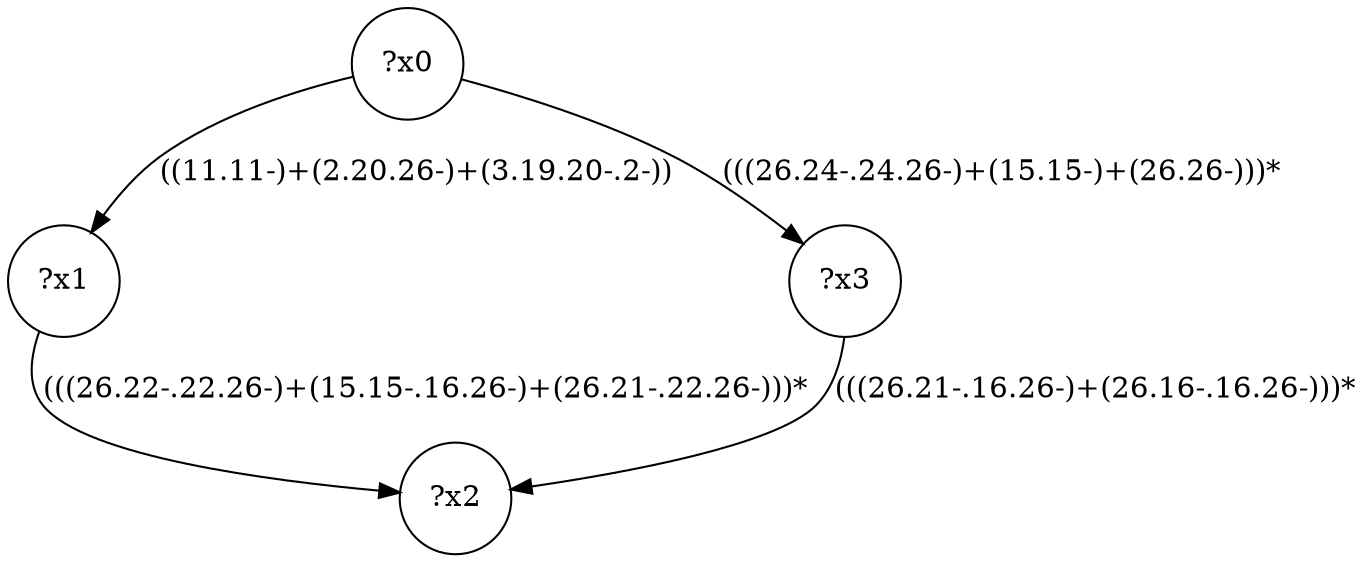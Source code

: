 digraph g {
	x0 [shape=circle, label="?x0"];
	x1 [shape=circle, label="?x1"];
	x0 -> x1 [label="((11.11-)+(2.20.26-)+(3.19.20-.2-))"];
	x2 [shape=circle, label="?x2"];
	x1 -> x2 [label="(((26.22-.22.26-)+(15.15-.16.26-)+(26.21-.22.26-)))*"];
	x3 [shape=circle, label="?x3"];
	x0 -> x3 [label="(((26.24-.24.26-)+(15.15-)+(26.26-)))*"];
	x3 -> x2 [label="(((26.21-.16.26-)+(26.16-.16.26-)))*"];
}

